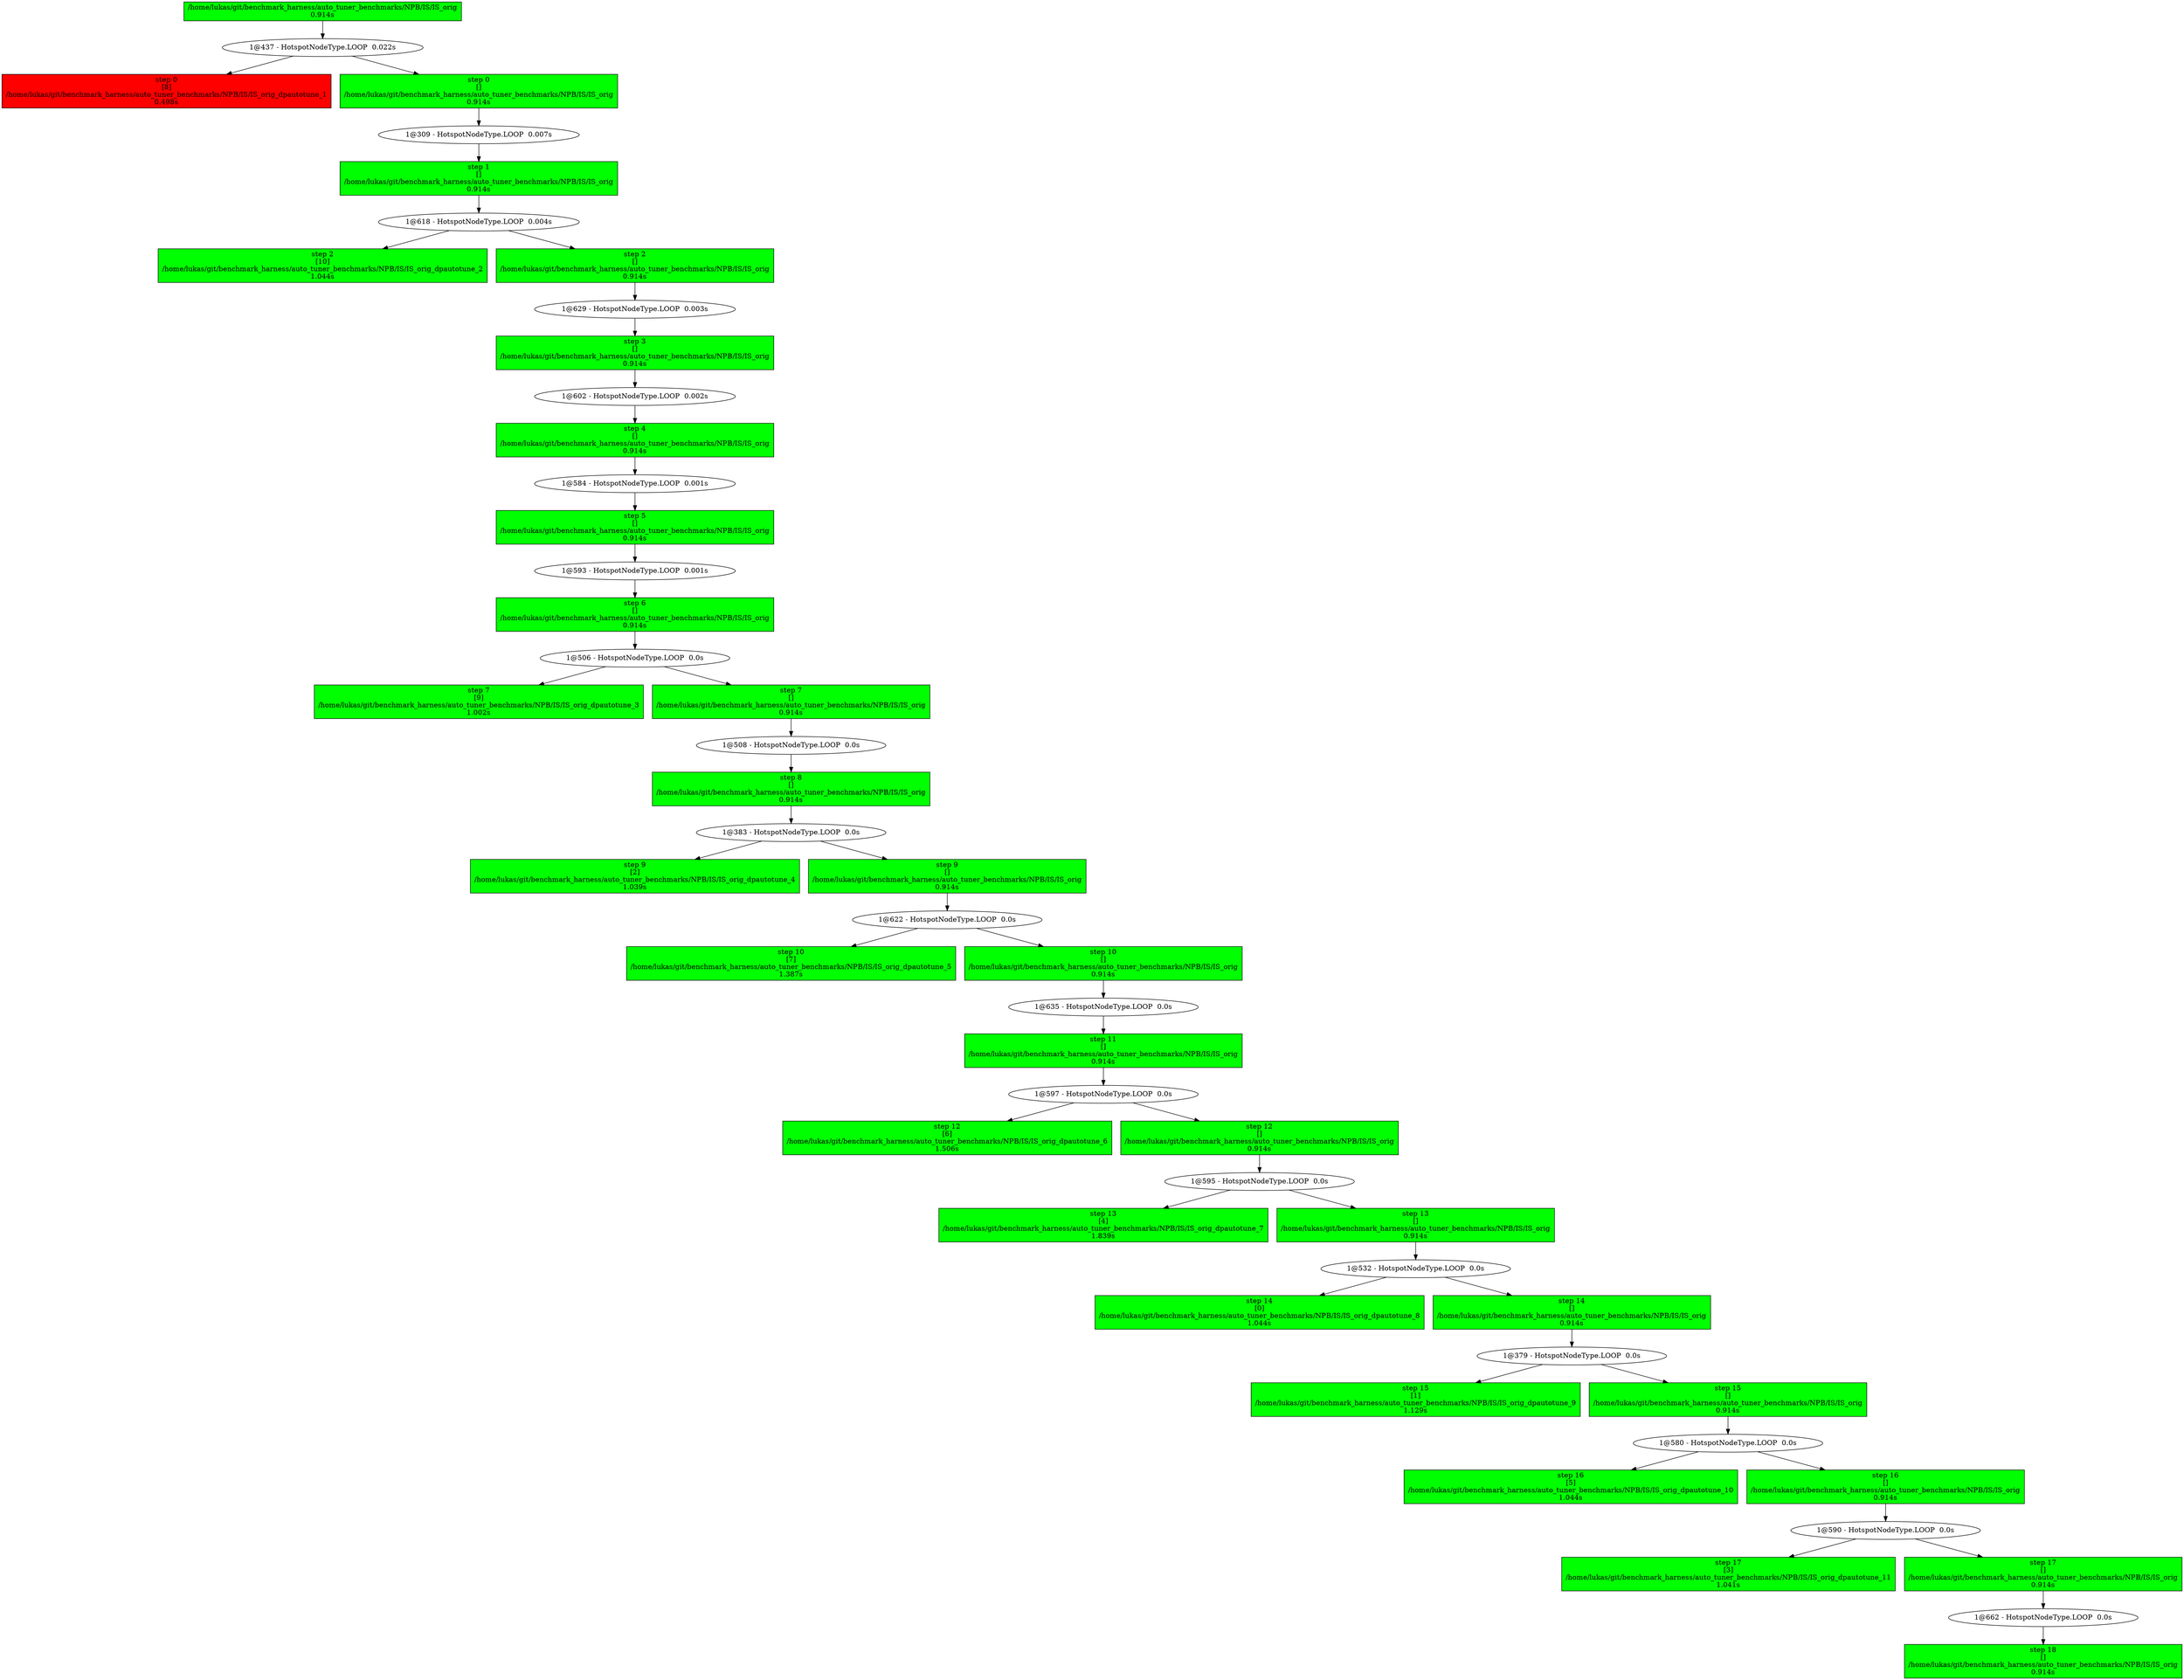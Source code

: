 strict digraph  {
"/home/lukas/git/benchmark_harness/auto_tuner_benchmarks/NPB/IS/IS_orig\n0.914s" [color=black, fillcolor=green, style=filled, shape=box];
"1@437 - HotspotNodeType.LOOP  0.022s" [color=black, fillcolor=white, style=filled];
"step 0\n[8]\n/home/lukas/git/benchmark_harness/auto_tuner_benchmarks/NPB/IS/IS_orig_dpautotune_1\n0.498s" [color=black, fillcolor=red, shape=box, style=filled];
"step 0\n[]\n/home/lukas/git/benchmark_harness/auto_tuner_benchmarks/NPB/IS/IS_orig\n0.914s" [color=black, fillcolor=green, shape=box, style=filled];
"1@309 - HotspotNodeType.LOOP  0.007s" [color=black, fillcolor=white, style=filled];
"step 1\n[]\n/home/lukas/git/benchmark_harness/auto_tuner_benchmarks/NPB/IS/IS_orig\n0.914s" [color=black, fillcolor=green, shape=box, style=filled];
"1@618 - HotspotNodeType.LOOP  0.004s" [color=black, fillcolor=white, style=filled];
"step 2\n[10]\n/home/lukas/git/benchmark_harness/auto_tuner_benchmarks/NPB/IS/IS_orig_dpautotune_2\n1.044s" [color=black, fillcolor=green, shape=box, style=filled];
"step 2\n[]\n/home/lukas/git/benchmark_harness/auto_tuner_benchmarks/NPB/IS/IS_orig\n0.914s" [color=black, fillcolor=green, shape=box, style=filled];
"1@629 - HotspotNodeType.LOOP  0.003s" [color=black, fillcolor=white, style=filled];
"step 3\n[]\n/home/lukas/git/benchmark_harness/auto_tuner_benchmarks/NPB/IS/IS_orig\n0.914s" [color=black, fillcolor=green, shape=box, style=filled];
"1@602 - HotspotNodeType.LOOP  0.002s" [color=black, fillcolor=white, style=filled];
"step 4\n[]\n/home/lukas/git/benchmark_harness/auto_tuner_benchmarks/NPB/IS/IS_orig\n0.914s" [color=black, fillcolor=green, shape=box, style=filled];
"1@584 - HotspotNodeType.LOOP  0.001s" [color=black, fillcolor=white, style=filled];
"step 5\n[]\n/home/lukas/git/benchmark_harness/auto_tuner_benchmarks/NPB/IS/IS_orig\n0.914s" [color=black, fillcolor=green, shape=box, style=filled];
"1@593 - HotspotNodeType.LOOP  0.001s" [color=black, fillcolor=white, style=filled];
"step 6\n[]\n/home/lukas/git/benchmark_harness/auto_tuner_benchmarks/NPB/IS/IS_orig\n0.914s" [color=black, fillcolor=green, shape=box, style=filled];
"1@506 - HotspotNodeType.LOOP  0.0s" [color=black, fillcolor=white, style=filled];
"step 7\n[9]\n/home/lukas/git/benchmark_harness/auto_tuner_benchmarks/NPB/IS/IS_orig_dpautotune_3\n1.002s" [color=black, fillcolor=green, shape=box, style=filled];
"step 7\n[]\n/home/lukas/git/benchmark_harness/auto_tuner_benchmarks/NPB/IS/IS_orig\n0.914s" [color=black, fillcolor=green, shape=box, style=filled];
"1@508 - HotspotNodeType.LOOP  0.0s" [color=black, fillcolor=white, style=filled];
"step 8\n[]\n/home/lukas/git/benchmark_harness/auto_tuner_benchmarks/NPB/IS/IS_orig\n0.914s" [color=black, fillcolor=green, shape=box, style=filled];
"1@383 - HotspotNodeType.LOOP  0.0s" [color=black, fillcolor=white, style=filled];
"step 9\n[2]\n/home/lukas/git/benchmark_harness/auto_tuner_benchmarks/NPB/IS/IS_orig_dpautotune_4\n1.039s" [color=black, fillcolor=green, shape=box, style=filled];
"step 9\n[]\n/home/lukas/git/benchmark_harness/auto_tuner_benchmarks/NPB/IS/IS_orig\n0.914s" [color=black, fillcolor=green, shape=box, style=filled];
"1@622 - HotspotNodeType.LOOP  0.0s" [color=black, fillcolor=white, style=filled];
"step 10\n[7]\n/home/lukas/git/benchmark_harness/auto_tuner_benchmarks/NPB/IS/IS_orig_dpautotune_5\n1.387s" [color=black, fillcolor=green, shape=box, style=filled];
"step 10\n[]\n/home/lukas/git/benchmark_harness/auto_tuner_benchmarks/NPB/IS/IS_orig\n0.914s" [color=black, fillcolor=green, shape=box, style=filled];
"1@635 - HotspotNodeType.LOOP  0.0s" [color=black, fillcolor=white, style=filled];
"step 11\n[]\n/home/lukas/git/benchmark_harness/auto_tuner_benchmarks/NPB/IS/IS_orig\n0.914s" [color=black, fillcolor=green, shape=box, style=filled];
"1@597 - HotspotNodeType.LOOP  0.0s" [color=black, fillcolor=white, style=filled];
"step 12\n[6]\n/home/lukas/git/benchmark_harness/auto_tuner_benchmarks/NPB/IS/IS_orig_dpautotune_6\n1.506s" [color=black, fillcolor=green, shape=box, style=filled];
"step 12\n[]\n/home/lukas/git/benchmark_harness/auto_tuner_benchmarks/NPB/IS/IS_orig\n0.914s" [color=black, fillcolor=green, shape=box, style=filled];
"1@595 - HotspotNodeType.LOOP  0.0s" [color=black, fillcolor=white, style=filled];
"step 13\n[4]\n/home/lukas/git/benchmark_harness/auto_tuner_benchmarks/NPB/IS/IS_orig_dpautotune_7\n1.839s" [color=black, fillcolor=green, shape=box, style=filled];
"step 13\n[]\n/home/lukas/git/benchmark_harness/auto_tuner_benchmarks/NPB/IS/IS_orig\n0.914s" [color=black, fillcolor=green, shape=box, style=filled];
"1@532 - HotspotNodeType.LOOP  0.0s" [color=black, fillcolor=white, style=filled];
"step 14\n[0]\n/home/lukas/git/benchmark_harness/auto_tuner_benchmarks/NPB/IS/IS_orig_dpautotune_8\n1.044s" [color=black, fillcolor=green, shape=box, style=filled];
"step 14\n[]\n/home/lukas/git/benchmark_harness/auto_tuner_benchmarks/NPB/IS/IS_orig\n0.914s" [color=black, fillcolor=green, shape=box, style=filled];
"1@379 - HotspotNodeType.LOOP  0.0s" [color=black, fillcolor=white, style=filled];
"step 15\n[1]\n/home/lukas/git/benchmark_harness/auto_tuner_benchmarks/NPB/IS/IS_orig_dpautotune_9\n1.129s" [color=black, fillcolor=green, shape=box, style=filled];
"step 15\n[]\n/home/lukas/git/benchmark_harness/auto_tuner_benchmarks/NPB/IS/IS_orig\n0.914s" [color=black, fillcolor=green, shape=box, style=filled];
"1@580 - HotspotNodeType.LOOP  0.0s" [color=black, fillcolor=white, style=filled];
"step 16\n[5]\n/home/lukas/git/benchmark_harness/auto_tuner_benchmarks/NPB/IS/IS_orig_dpautotune_10\n1.044s" [color=black, fillcolor=green, shape=box, style=filled];
"step 16\n[]\n/home/lukas/git/benchmark_harness/auto_tuner_benchmarks/NPB/IS/IS_orig\n0.914s" [color=black, fillcolor=green, shape=box, style=filled];
"1@590 - HotspotNodeType.LOOP  0.0s" [color=black, fillcolor=white, style=filled];
"step 17\n[3]\n/home/lukas/git/benchmark_harness/auto_tuner_benchmarks/NPB/IS/IS_orig_dpautotune_11\n1.041s" [color=black, fillcolor=green, shape=box, style=filled];
"step 17\n[]\n/home/lukas/git/benchmark_harness/auto_tuner_benchmarks/NPB/IS/IS_orig\n0.914s" [color=black, fillcolor=green, shape=box, style=filled];
"1@662 - HotspotNodeType.LOOP  0.0s" [color=black, fillcolor=white, style=filled];
"step 18\n[]\n/home/lukas/git/benchmark_harness/auto_tuner_benchmarks/NPB/IS/IS_orig\n0.914s" [color=black, fillcolor=green, shape=box, style=filled];
"/home/lukas/git/benchmark_harness/auto_tuner_benchmarks/NPB/IS/IS_orig\n0.914s" -> "1@437 - HotspotNodeType.LOOP  0.022s";
"1@437 - HotspotNodeType.LOOP  0.022s" -> "step 0\n[8]\n/home/lukas/git/benchmark_harness/auto_tuner_benchmarks/NPB/IS/IS_orig_dpautotune_1\n0.498s";
"1@437 - HotspotNodeType.LOOP  0.022s" -> "step 0\n[]\n/home/lukas/git/benchmark_harness/auto_tuner_benchmarks/NPB/IS/IS_orig\n0.914s";
"step 0\n[]\n/home/lukas/git/benchmark_harness/auto_tuner_benchmarks/NPB/IS/IS_orig\n0.914s" -> "1@309 - HotspotNodeType.LOOP  0.007s";
"1@309 - HotspotNodeType.LOOP  0.007s" -> "step 1\n[]\n/home/lukas/git/benchmark_harness/auto_tuner_benchmarks/NPB/IS/IS_orig\n0.914s";
"step 1\n[]\n/home/lukas/git/benchmark_harness/auto_tuner_benchmarks/NPB/IS/IS_orig\n0.914s" -> "1@618 - HotspotNodeType.LOOP  0.004s";
"1@618 - HotspotNodeType.LOOP  0.004s" -> "step 2\n[10]\n/home/lukas/git/benchmark_harness/auto_tuner_benchmarks/NPB/IS/IS_orig_dpautotune_2\n1.044s";
"1@618 - HotspotNodeType.LOOP  0.004s" -> "step 2\n[]\n/home/lukas/git/benchmark_harness/auto_tuner_benchmarks/NPB/IS/IS_orig\n0.914s";
"step 2\n[]\n/home/lukas/git/benchmark_harness/auto_tuner_benchmarks/NPB/IS/IS_orig\n0.914s" -> "1@629 - HotspotNodeType.LOOP  0.003s";
"1@629 - HotspotNodeType.LOOP  0.003s" -> "step 3\n[]\n/home/lukas/git/benchmark_harness/auto_tuner_benchmarks/NPB/IS/IS_orig\n0.914s";
"step 3\n[]\n/home/lukas/git/benchmark_harness/auto_tuner_benchmarks/NPB/IS/IS_orig\n0.914s" -> "1@602 - HotspotNodeType.LOOP  0.002s";
"1@602 - HotspotNodeType.LOOP  0.002s" -> "step 4\n[]\n/home/lukas/git/benchmark_harness/auto_tuner_benchmarks/NPB/IS/IS_orig\n0.914s";
"step 4\n[]\n/home/lukas/git/benchmark_harness/auto_tuner_benchmarks/NPB/IS/IS_orig\n0.914s" -> "1@584 - HotspotNodeType.LOOP  0.001s";
"1@584 - HotspotNodeType.LOOP  0.001s" -> "step 5\n[]\n/home/lukas/git/benchmark_harness/auto_tuner_benchmarks/NPB/IS/IS_orig\n0.914s";
"step 5\n[]\n/home/lukas/git/benchmark_harness/auto_tuner_benchmarks/NPB/IS/IS_orig\n0.914s" -> "1@593 - HotspotNodeType.LOOP  0.001s";
"1@593 - HotspotNodeType.LOOP  0.001s" -> "step 6\n[]\n/home/lukas/git/benchmark_harness/auto_tuner_benchmarks/NPB/IS/IS_orig\n0.914s";
"step 6\n[]\n/home/lukas/git/benchmark_harness/auto_tuner_benchmarks/NPB/IS/IS_orig\n0.914s" -> "1@506 - HotspotNodeType.LOOP  0.0s";
"1@506 - HotspotNodeType.LOOP  0.0s" -> "step 7\n[9]\n/home/lukas/git/benchmark_harness/auto_tuner_benchmarks/NPB/IS/IS_orig_dpautotune_3\n1.002s";
"1@506 - HotspotNodeType.LOOP  0.0s" -> "step 7\n[]\n/home/lukas/git/benchmark_harness/auto_tuner_benchmarks/NPB/IS/IS_orig\n0.914s";
"step 7\n[]\n/home/lukas/git/benchmark_harness/auto_tuner_benchmarks/NPB/IS/IS_orig\n0.914s" -> "1@508 - HotspotNodeType.LOOP  0.0s";
"1@508 - HotspotNodeType.LOOP  0.0s" -> "step 8\n[]\n/home/lukas/git/benchmark_harness/auto_tuner_benchmarks/NPB/IS/IS_orig\n0.914s";
"step 8\n[]\n/home/lukas/git/benchmark_harness/auto_tuner_benchmarks/NPB/IS/IS_orig\n0.914s" -> "1@383 - HotspotNodeType.LOOP  0.0s";
"1@383 - HotspotNodeType.LOOP  0.0s" -> "step 9\n[2]\n/home/lukas/git/benchmark_harness/auto_tuner_benchmarks/NPB/IS/IS_orig_dpautotune_4\n1.039s";
"1@383 - HotspotNodeType.LOOP  0.0s" -> "step 9\n[]\n/home/lukas/git/benchmark_harness/auto_tuner_benchmarks/NPB/IS/IS_orig\n0.914s";
"step 9\n[]\n/home/lukas/git/benchmark_harness/auto_tuner_benchmarks/NPB/IS/IS_orig\n0.914s" -> "1@622 - HotspotNodeType.LOOP  0.0s";
"1@622 - HotspotNodeType.LOOP  0.0s" -> "step 10\n[7]\n/home/lukas/git/benchmark_harness/auto_tuner_benchmarks/NPB/IS/IS_orig_dpautotune_5\n1.387s";
"1@622 - HotspotNodeType.LOOP  0.0s" -> "step 10\n[]\n/home/lukas/git/benchmark_harness/auto_tuner_benchmarks/NPB/IS/IS_orig\n0.914s";
"step 10\n[]\n/home/lukas/git/benchmark_harness/auto_tuner_benchmarks/NPB/IS/IS_orig\n0.914s" -> "1@635 - HotspotNodeType.LOOP  0.0s";
"1@635 - HotspotNodeType.LOOP  0.0s" -> "step 11\n[]\n/home/lukas/git/benchmark_harness/auto_tuner_benchmarks/NPB/IS/IS_orig\n0.914s";
"step 11\n[]\n/home/lukas/git/benchmark_harness/auto_tuner_benchmarks/NPB/IS/IS_orig\n0.914s" -> "1@597 - HotspotNodeType.LOOP  0.0s";
"1@597 - HotspotNodeType.LOOP  0.0s" -> "step 12\n[6]\n/home/lukas/git/benchmark_harness/auto_tuner_benchmarks/NPB/IS/IS_orig_dpautotune_6\n1.506s";
"1@597 - HotspotNodeType.LOOP  0.0s" -> "step 12\n[]\n/home/lukas/git/benchmark_harness/auto_tuner_benchmarks/NPB/IS/IS_orig\n0.914s";
"step 12\n[]\n/home/lukas/git/benchmark_harness/auto_tuner_benchmarks/NPB/IS/IS_orig\n0.914s" -> "1@595 - HotspotNodeType.LOOP  0.0s";
"1@595 - HotspotNodeType.LOOP  0.0s" -> "step 13\n[4]\n/home/lukas/git/benchmark_harness/auto_tuner_benchmarks/NPB/IS/IS_orig_dpautotune_7\n1.839s";
"1@595 - HotspotNodeType.LOOP  0.0s" -> "step 13\n[]\n/home/lukas/git/benchmark_harness/auto_tuner_benchmarks/NPB/IS/IS_orig\n0.914s";
"step 13\n[]\n/home/lukas/git/benchmark_harness/auto_tuner_benchmarks/NPB/IS/IS_orig\n0.914s" -> "1@532 - HotspotNodeType.LOOP  0.0s";
"1@532 - HotspotNodeType.LOOP  0.0s" -> "step 14\n[0]\n/home/lukas/git/benchmark_harness/auto_tuner_benchmarks/NPB/IS/IS_orig_dpautotune_8\n1.044s";
"1@532 - HotspotNodeType.LOOP  0.0s" -> "step 14\n[]\n/home/lukas/git/benchmark_harness/auto_tuner_benchmarks/NPB/IS/IS_orig\n0.914s";
"step 14\n[]\n/home/lukas/git/benchmark_harness/auto_tuner_benchmarks/NPB/IS/IS_orig\n0.914s" -> "1@379 - HotspotNodeType.LOOP  0.0s";
"1@379 - HotspotNodeType.LOOP  0.0s" -> "step 15\n[1]\n/home/lukas/git/benchmark_harness/auto_tuner_benchmarks/NPB/IS/IS_orig_dpautotune_9\n1.129s";
"1@379 - HotspotNodeType.LOOP  0.0s" -> "step 15\n[]\n/home/lukas/git/benchmark_harness/auto_tuner_benchmarks/NPB/IS/IS_orig\n0.914s";
"step 15\n[]\n/home/lukas/git/benchmark_harness/auto_tuner_benchmarks/NPB/IS/IS_orig\n0.914s" -> "1@580 - HotspotNodeType.LOOP  0.0s";
"1@580 - HotspotNodeType.LOOP  0.0s" -> "step 16\n[5]\n/home/lukas/git/benchmark_harness/auto_tuner_benchmarks/NPB/IS/IS_orig_dpautotune_10\n1.044s";
"1@580 - HotspotNodeType.LOOP  0.0s" -> "step 16\n[]\n/home/lukas/git/benchmark_harness/auto_tuner_benchmarks/NPB/IS/IS_orig\n0.914s";
"step 16\n[]\n/home/lukas/git/benchmark_harness/auto_tuner_benchmarks/NPB/IS/IS_orig\n0.914s" -> "1@590 - HotspotNodeType.LOOP  0.0s";
"1@590 - HotspotNodeType.LOOP  0.0s" -> "step 17\n[3]\n/home/lukas/git/benchmark_harness/auto_tuner_benchmarks/NPB/IS/IS_orig_dpautotune_11\n1.041s";
"1@590 - HotspotNodeType.LOOP  0.0s" -> "step 17\n[]\n/home/lukas/git/benchmark_harness/auto_tuner_benchmarks/NPB/IS/IS_orig\n0.914s";
"step 17\n[]\n/home/lukas/git/benchmark_harness/auto_tuner_benchmarks/NPB/IS/IS_orig\n0.914s" -> "1@662 - HotspotNodeType.LOOP  0.0s";
"1@662 - HotspotNodeType.LOOP  0.0s" -> "step 18\n[]\n/home/lukas/git/benchmark_harness/auto_tuner_benchmarks/NPB/IS/IS_orig\n0.914s";
}
